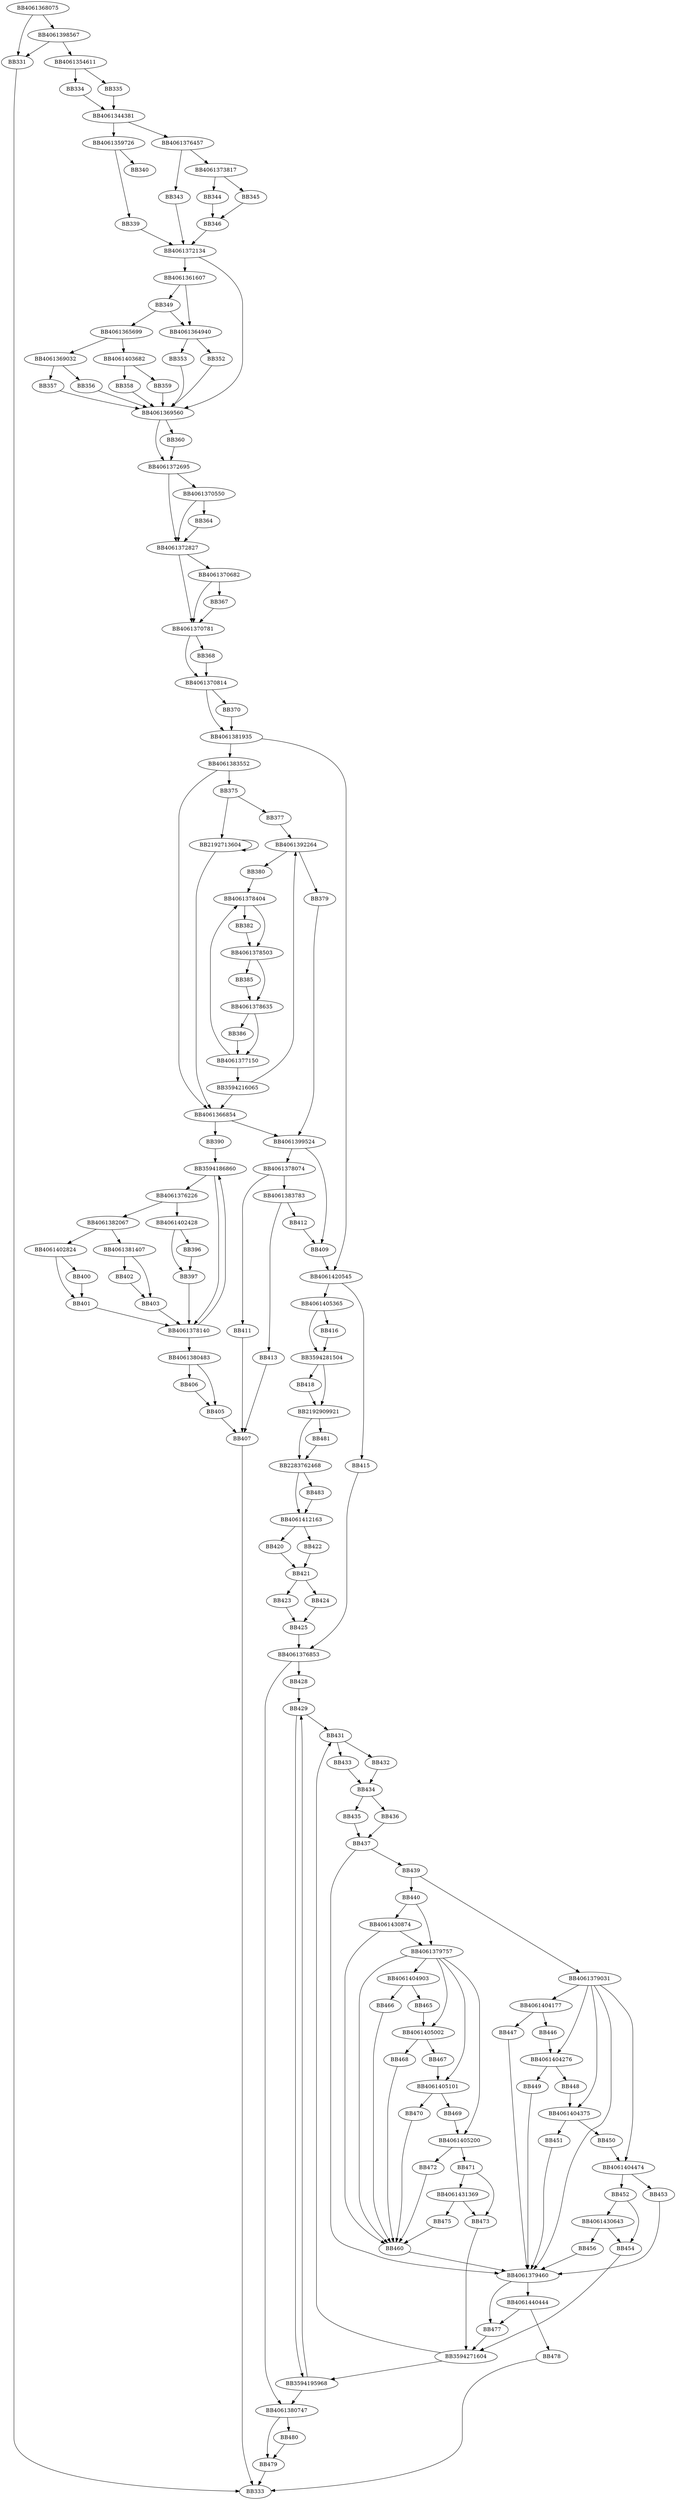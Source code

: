 digraph G{
	BB4061368075->BB4061398567;
	BB4061368075->BB331;
	BB4061398567->BB4061354611;
	BB4061398567->BB331;
	BB331->BB333;
	BB4061354611->BB334;
	BB4061354611->BB335;
	BB335->BB4061344381;
	BB334->BB4061344381;
	BB4061344381->BB4061359726;
	BB4061344381->BB4061376457;
	BB4061359726->BB339;
	BB4061359726->BB340;
	BB339->BB4061372134;
	BB4061376457->BB4061373817;
	BB4061376457->BB343;
	BB343->BB4061372134;
	BB4061373817->BB344;
	BB4061373817->BB345;
	BB345->BB346;
	BB344->BB346;
	BB346->BB4061372134;
	BB4061372134->BB4061369560;
	BB4061372134->BB4061361607;
	BB4061361607->BB349;
	BB4061361607->BB4061364940;
	BB349->BB4061364940;
	BB349->BB4061365699;
	BB4061364940->BB352;
	BB4061364940->BB353;
	BB353->BB4061369560;
	BB352->BB4061369560;
	BB4061365699->BB4061403682;
	BB4061365699->BB4061369032;
	BB4061369032->BB356;
	BB4061369032->BB357;
	BB357->BB4061369560;
	BB356->BB4061369560;
	BB4061403682->BB358;
	BB4061403682->BB359;
	BB358->BB4061369560;
	BB359->BB4061369560;
	BB4061369560->BB360;
	BB4061369560->BB4061372695;
	BB360->BB4061372695;
	BB4061372695->BB4061372827;
	BB4061372695->BB4061370550;
	BB4061370550->BB4061372827;
	BB4061370550->BB364;
	BB364->BB4061372827;
	BB4061372827->BB4061370781;
	BB4061372827->BB4061370682;
	BB4061370682->BB4061370781;
	BB4061370682->BB367;
	BB367->BB4061370781;
	BB4061370781->BB368;
	BB4061370781->BB4061370814;
	BB368->BB4061370814;
	BB4061370814->BB370;
	BB4061370814->BB4061381935;
	BB370->BB4061381935;
	BB4061381935->BB4061420545;
	BB4061381935->BB4061383552;
	BB4061383552->BB4061366854;
	BB4061383552->BB375;
	BB375->BB2192713604;
	BB375->BB377;
	BB377->BB4061392264;
	BB4061392264->BB379;
	BB4061392264->BB380;
	BB380->BB4061378404;
	BB4061378404->BB382;
	BB4061378404->BB4061378503;
	BB382->BB4061378503;
	BB4061378503->BB4061378635;
	BB4061378503->BB385;
	BB385->BB4061378635;
	BB4061378635->BB386;
	BB4061378635->BB4061377150;
	BB386->BB4061377150;
	BB4061377150->BB3594216065;
	BB4061377150->BB4061378404;
	BB3594216065->BB4061392264;
	BB3594216065->BB4061366854;
	BB379->BB4061399524;
	BB2192713604->BB2192713604;
	BB2192713604->BB4061366854;
	BB4061366854->BB4061399524;
	BB4061366854->BB390;
	BB390->BB3594186860;
	BB3594186860->BB4061378140;
	BB3594186860->BB4061376226;
	BB4061376226->BB4061382067;
	BB4061376226->BB4061402428;
	BB4061402428->BB396;
	BB4061402428->BB397;
	BB396->BB397;
	BB397->BB4061378140;
	BB4061382067->BB4061381407;
	BB4061382067->BB4061402824;
	BB4061402824->BB400;
	BB4061402824->BB401;
	BB400->BB401;
	BB401->BB4061378140;
	BB4061381407->BB402;
	BB4061381407->BB403;
	BB402->BB403;
	BB403->BB4061378140;
	BB4061378140->BB4061380483;
	BB4061378140->BB3594186860;
	BB4061380483->BB405;
	BB4061380483->BB406;
	BB406->BB405;
	BB405->BB407;
	BB4061399524->BB4061378074;
	BB4061399524->BB409;
	BB4061378074->BB4061383783;
	BB4061378074->BB411;
	BB411->BB407;
	BB4061383783->BB412;
	BB4061383783->BB413;
	BB413->BB407;
	BB412->BB409;
	BB407->BB333;
	BB409->BB4061420545;
	BB4061420545->BB4061405365;
	BB4061420545->BB415;
	BB4061405365->BB416;
	BB4061405365->BB3594281504;
	BB416->BB3594281504;
	BB3594281504->BB418;
	BB3594281504->BB2192909921;
	BB420->BB421;
	BB422->BB421;
	BB421->BB423;
	BB421->BB424;
	BB424->BB425;
	BB423->BB425;
	BB425->BB4061376853;
	BB415->BB4061376853;
	BB4061376853->BB4061380747;
	BB4061376853->BB428;
	BB428->BB429;
	BB429->BB3594195968;
	BB429->BB431;
	BB431->BB432;
	BB431->BB433;
	BB432->BB434;
	BB433->BB434;
	BB434->BB435;
	BB434->BB436;
	BB435->BB437;
	BB436->BB437;
	BB437->BB4061379460;
	BB437->BB439;
	BB439->BB440;
	BB439->BB4061379031;
	BB4061379031->BB4061379460;
	BB4061379031->BB4061404177;
	BB4061379031->BB4061404276;
	BB4061379031->BB4061404375;
	BB4061379031->BB4061404474;
	BB4061404177->BB446;
	BB4061404177->BB447;
	BB447->BB4061379460;
	BB446->BB4061404276;
	BB4061404276->BB448;
	BB4061404276->BB449;
	BB449->BB4061379460;
	BB448->BB4061404375;
	BB4061404375->BB450;
	BB4061404375->BB451;
	BB451->BB4061379460;
	BB450->BB4061404474;
	BB4061404474->BB452;
	BB4061404474->BB453;
	BB453->BB4061379460;
	BB452->BB454;
	BB452->BB4061430643;
	BB4061430643->BB454;
	BB4061430643->BB456;
	BB456->BB4061379460;
	BB454->BB3594271604;
	BB440->BB4061379757;
	BB440->BB4061430874;
	BB4061430874->BB4061379757;
	BB4061430874->BB460;
	BB4061379757->BB460;
	BB4061379757->BB4061404903;
	BB4061379757->BB4061405002;
	BB4061379757->BB4061405101;
	BB4061379757->BB4061405200;
	BB4061404903->BB465;
	BB4061404903->BB466;
	BB466->BB460;
	BB465->BB4061405002;
	BB4061405002->BB467;
	BB4061405002->BB468;
	BB468->BB460;
	BB467->BB4061405101;
	BB4061405101->BB469;
	BB4061405101->BB470;
	BB470->BB460;
	BB469->BB4061405200;
	BB4061405200->BB471;
	BB4061405200->BB472;
	BB472->BB460;
	BB471->BB473;
	BB471->BB4061431369;
	BB4061431369->BB473;
	BB4061431369->BB475;
	BB475->BB460;
	BB473->BB3594271604;
	BB460->BB4061379460;
	BB4061379460->BB4061440444;
	BB4061379460->BB477;
	BB4061440444->BB478;
	BB4061440444->BB477;
	BB477->BB3594271604;
	BB3594271604->BB431;
	BB3594271604->BB3594195968;
	BB478->BB333;
	BB3594195968->BB429;
	BB3594195968->BB4061380747;
	BB4061380747->BB479;
	BB4061380747->BB480;
	BB480->BB479;
	BB479->BB333;
	BB418->BB2192909921;
	BB2192909921->BB481;
	BB2192909921->BB2283762468;
	BB481->BB2283762468;
	BB2283762468->BB483;
	BB2283762468->BB4061412163;
	BB483->BB4061412163;
	BB4061412163->BB422;
	BB4061412163->BB420;
}
